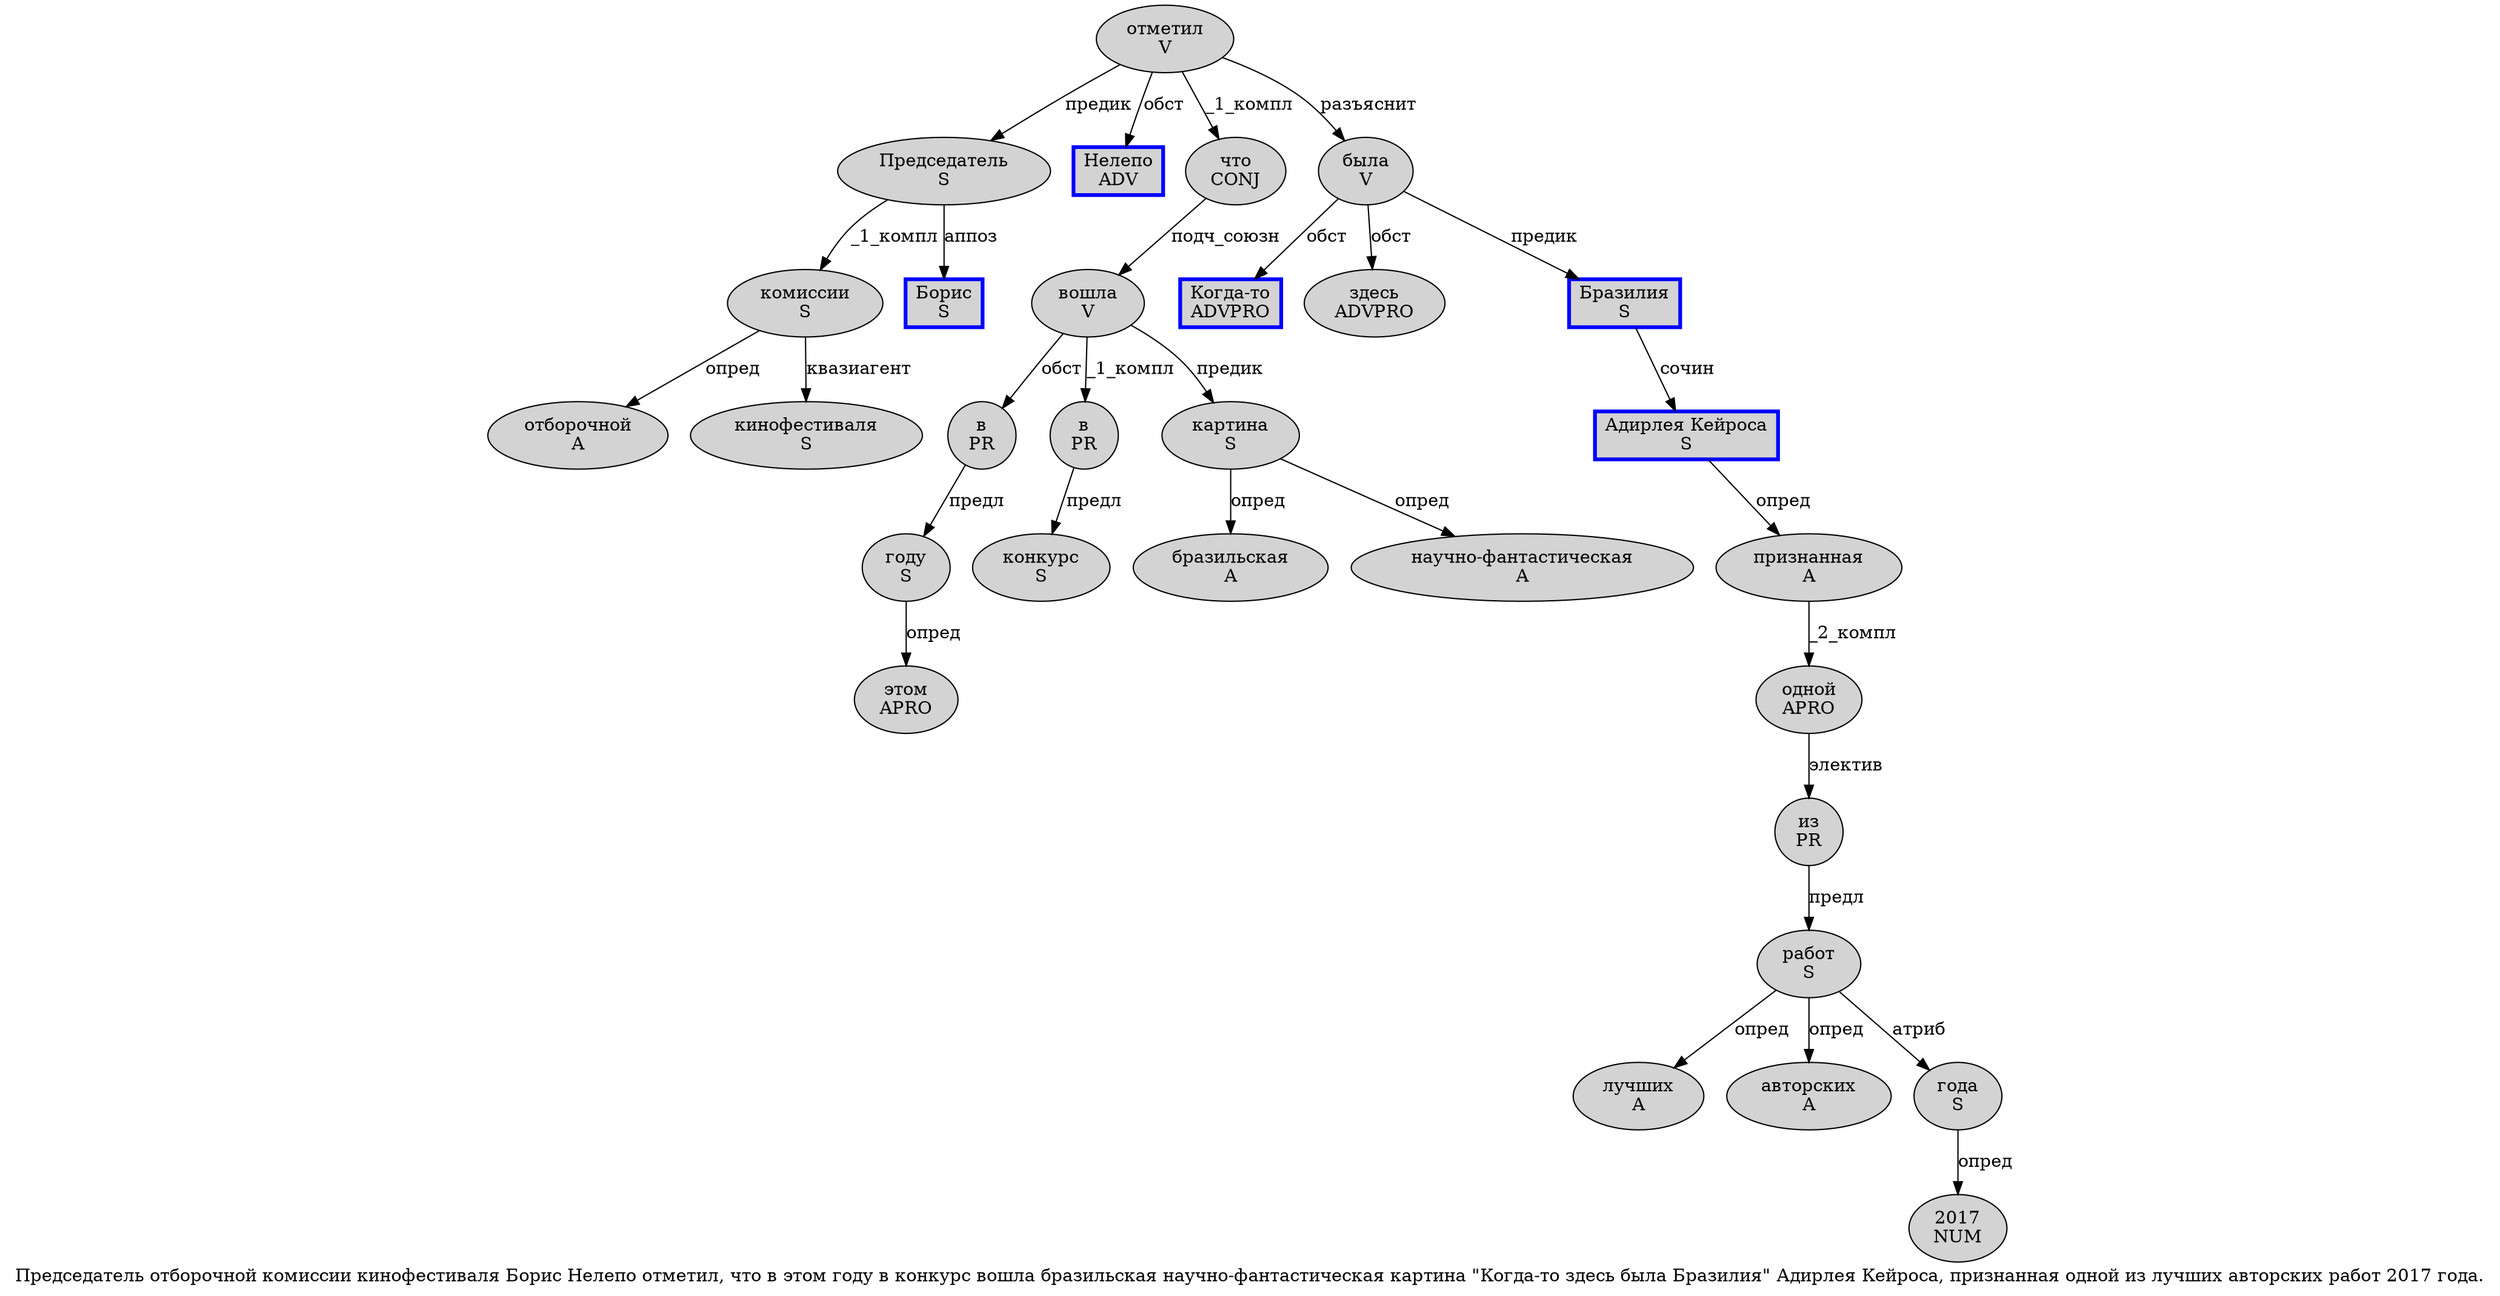 digraph SENTENCE_573 {
	graph [label="Председатель отборочной комиссии кинофестиваля Борис Нелепо отметил, что в этом году в конкурс вошла бразильская научно-фантастическая картина \"Когда-то здесь была Бразилия\" Адирлея Кейроса, признанная одной из лучших авторских работ 2017 года."]
	node [style=filled]
		0 [label="Председатель
S" color="" fillcolor=lightgray penwidth=1 shape=ellipse]
		1 [label="отборочной
A" color="" fillcolor=lightgray penwidth=1 shape=ellipse]
		2 [label="комиссии
S" color="" fillcolor=lightgray penwidth=1 shape=ellipse]
		3 [label="кинофестиваля
S" color="" fillcolor=lightgray penwidth=1 shape=ellipse]
		4 [label="Борис
S" color=blue fillcolor=lightgray penwidth=3 shape=box]
		5 [label="Нелепо
ADV" color=blue fillcolor=lightgray penwidth=3 shape=box]
		6 [label="отметил
V" color="" fillcolor=lightgray penwidth=1 shape=ellipse]
		8 [label="что
CONJ" color="" fillcolor=lightgray penwidth=1 shape=ellipse]
		9 [label="в
PR" color="" fillcolor=lightgray penwidth=1 shape=ellipse]
		10 [label="этом
APRO" color="" fillcolor=lightgray penwidth=1 shape=ellipse]
		11 [label="году
S" color="" fillcolor=lightgray penwidth=1 shape=ellipse]
		12 [label="в
PR" color="" fillcolor=lightgray penwidth=1 shape=ellipse]
		13 [label="конкурс
S" color="" fillcolor=lightgray penwidth=1 shape=ellipse]
		14 [label="вошла
V" color="" fillcolor=lightgray penwidth=1 shape=ellipse]
		15 [label="бразильская
A" color="" fillcolor=lightgray penwidth=1 shape=ellipse]
		16 [label="научно-фантастическая
A" color="" fillcolor=lightgray penwidth=1 shape=ellipse]
		17 [label="картина
S" color="" fillcolor=lightgray penwidth=1 shape=ellipse]
		19 [label="Когда-то
ADVPRO" color=blue fillcolor=lightgray penwidth=3 shape=box]
		20 [label="здесь
ADVPRO" color="" fillcolor=lightgray penwidth=1 shape=ellipse]
		21 [label="была
V" color="" fillcolor=lightgray penwidth=1 shape=ellipse]
		22 [label="Бразилия
S" color=blue fillcolor=lightgray penwidth=3 shape=box]
		24 [label="Адирлея Кейроса
S" color=blue fillcolor=lightgray penwidth=3 shape=box]
		26 [label="признанная
A" color="" fillcolor=lightgray penwidth=1 shape=ellipse]
		27 [label="одной
APRO" color="" fillcolor=lightgray penwidth=1 shape=ellipse]
		28 [label="из
PR" color="" fillcolor=lightgray penwidth=1 shape=ellipse]
		29 [label="лучших
A" color="" fillcolor=lightgray penwidth=1 shape=ellipse]
		30 [label="авторских
A" color="" fillcolor=lightgray penwidth=1 shape=ellipse]
		31 [label="работ
S" color="" fillcolor=lightgray penwidth=1 shape=ellipse]
		32 [label="2017
NUM" color="" fillcolor=lightgray penwidth=1 shape=ellipse]
		33 [label="года
S" color="" fillcolor=lightgray penwidth=1 shape=ellipse]
			12 -> 13 [label="предл"]
			24 -> 26 [label="опред"]
			9 -> 11 [label="предл"]
			6 -> 0 [label="предик"]
			6 -> 5 [label="обст"]
			6 -> 8 [label="_1_компл"]
			6 -> 21 [label="разъяснит"]
			8 -> 14 [label="подч_союзн"]
			21 -> 19 [label="обст"]
			21 -> 20 [label="обст"]
			21 -> 22 [label="предик"]
			2 -> 1 [label="опред"]
			2 -> 3 [label="квазиагент"]
			27 -> 28 [label="электив"]
			33 -> 32 [label="опред"]
			0 -> 2 [label="_1_компл"]
			0 -> 4 [label="аппоз"]
			31 -> 29 [label="опред"]
			31 -> 30 [label="опред"]
			31 -> 33 [label="атриб"]
			11 -> 10 [label="опред"]
			22 -> 24 [label="сочин"]
			14 -> 9 [label="обст"]
			14 -> 12 [label="_1_компл"]
			14 -> 17 [label="предик"]
			28 -> 31 [label="предл"]
			26 -> 27 [label="_2_компл"]
			17 -> 15 [label="опред"]
			17 -> 16 [label="опред"]
}